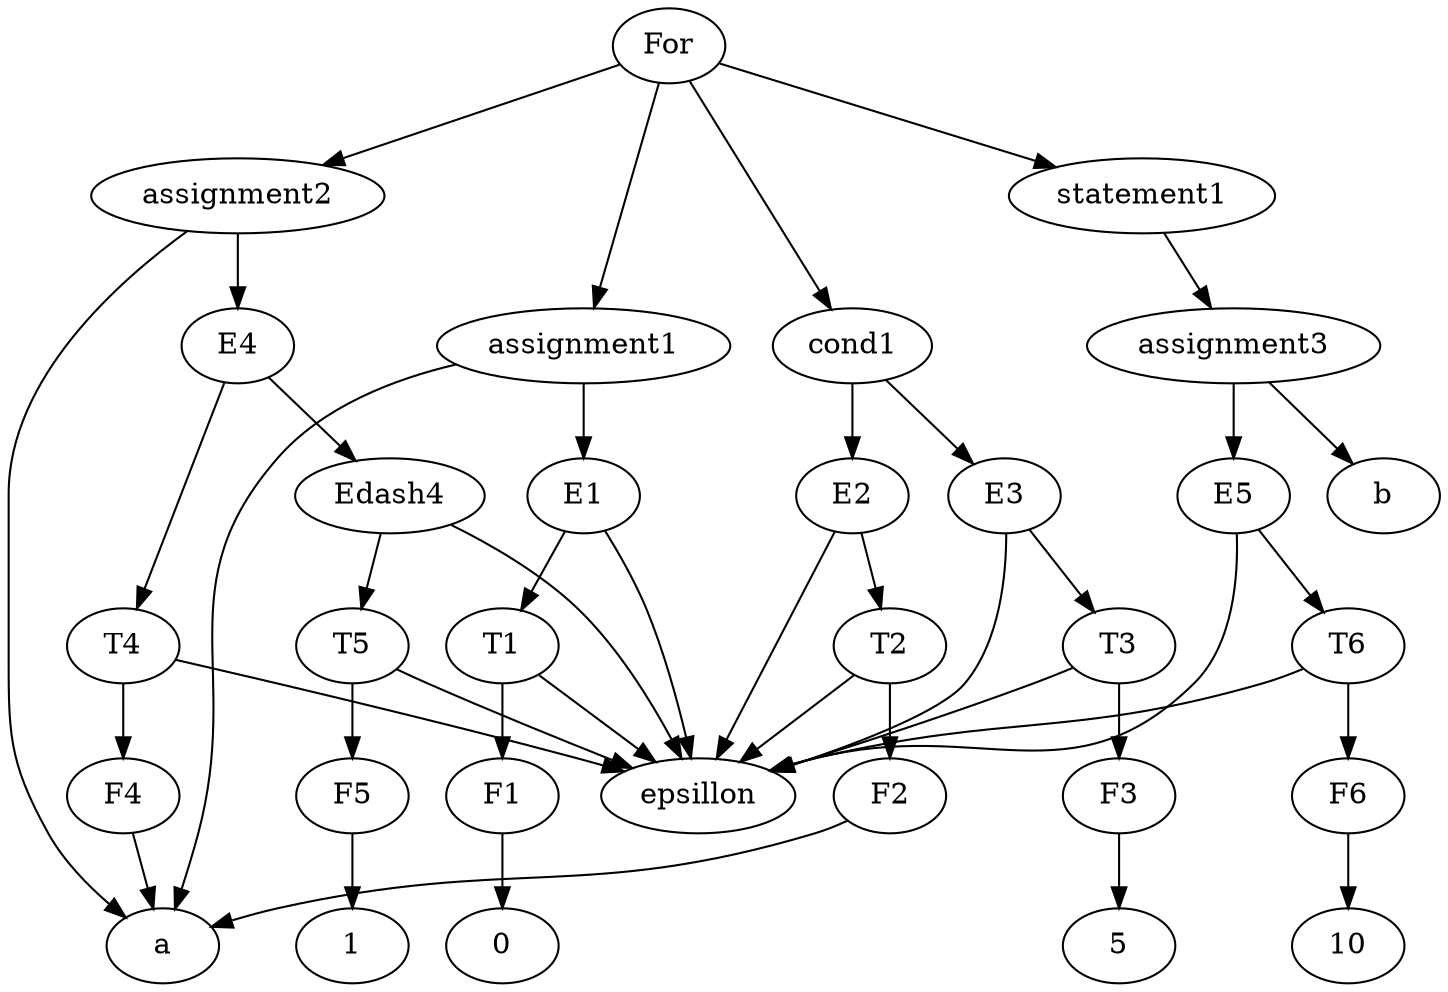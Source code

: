 digraph SyntaxTree{
For -> assignment1
For -> cond1
For -> assignment2
For -> statement1
assignment1 -> a
assignment1 -> E1
E1 -> T1
E1 -> epsillon
T1 -> F1
T1 -> epsillon
F1 -> 0
cond1 -> E2
cond1 -> E3
E2 -> T2
E2 -> epsillon
T2 -> F2
T2 -> epsillon
F2 -> a
E3 -> T3
E3 -> epsillon
T3 -> F3
T3 -> epsillon
F3 -> 5
assignment2 -> a
assignment2 -> E4
E4 -> T4
E4 -> Edash4
T4 -> F4
T4 -> epsillon
F4 -> a
Edash4 -> T5
Edash4 -> epsillon
T5 -> F5
T5 -> epsillon
F5 -> 1
statement1 -> assignment3
assignment3 -> b
assignment3 -> E5
E5 -> T6
E5 -> epsillon
T6 -> F6
T6 -> epsillon
F6 -> 10
}
